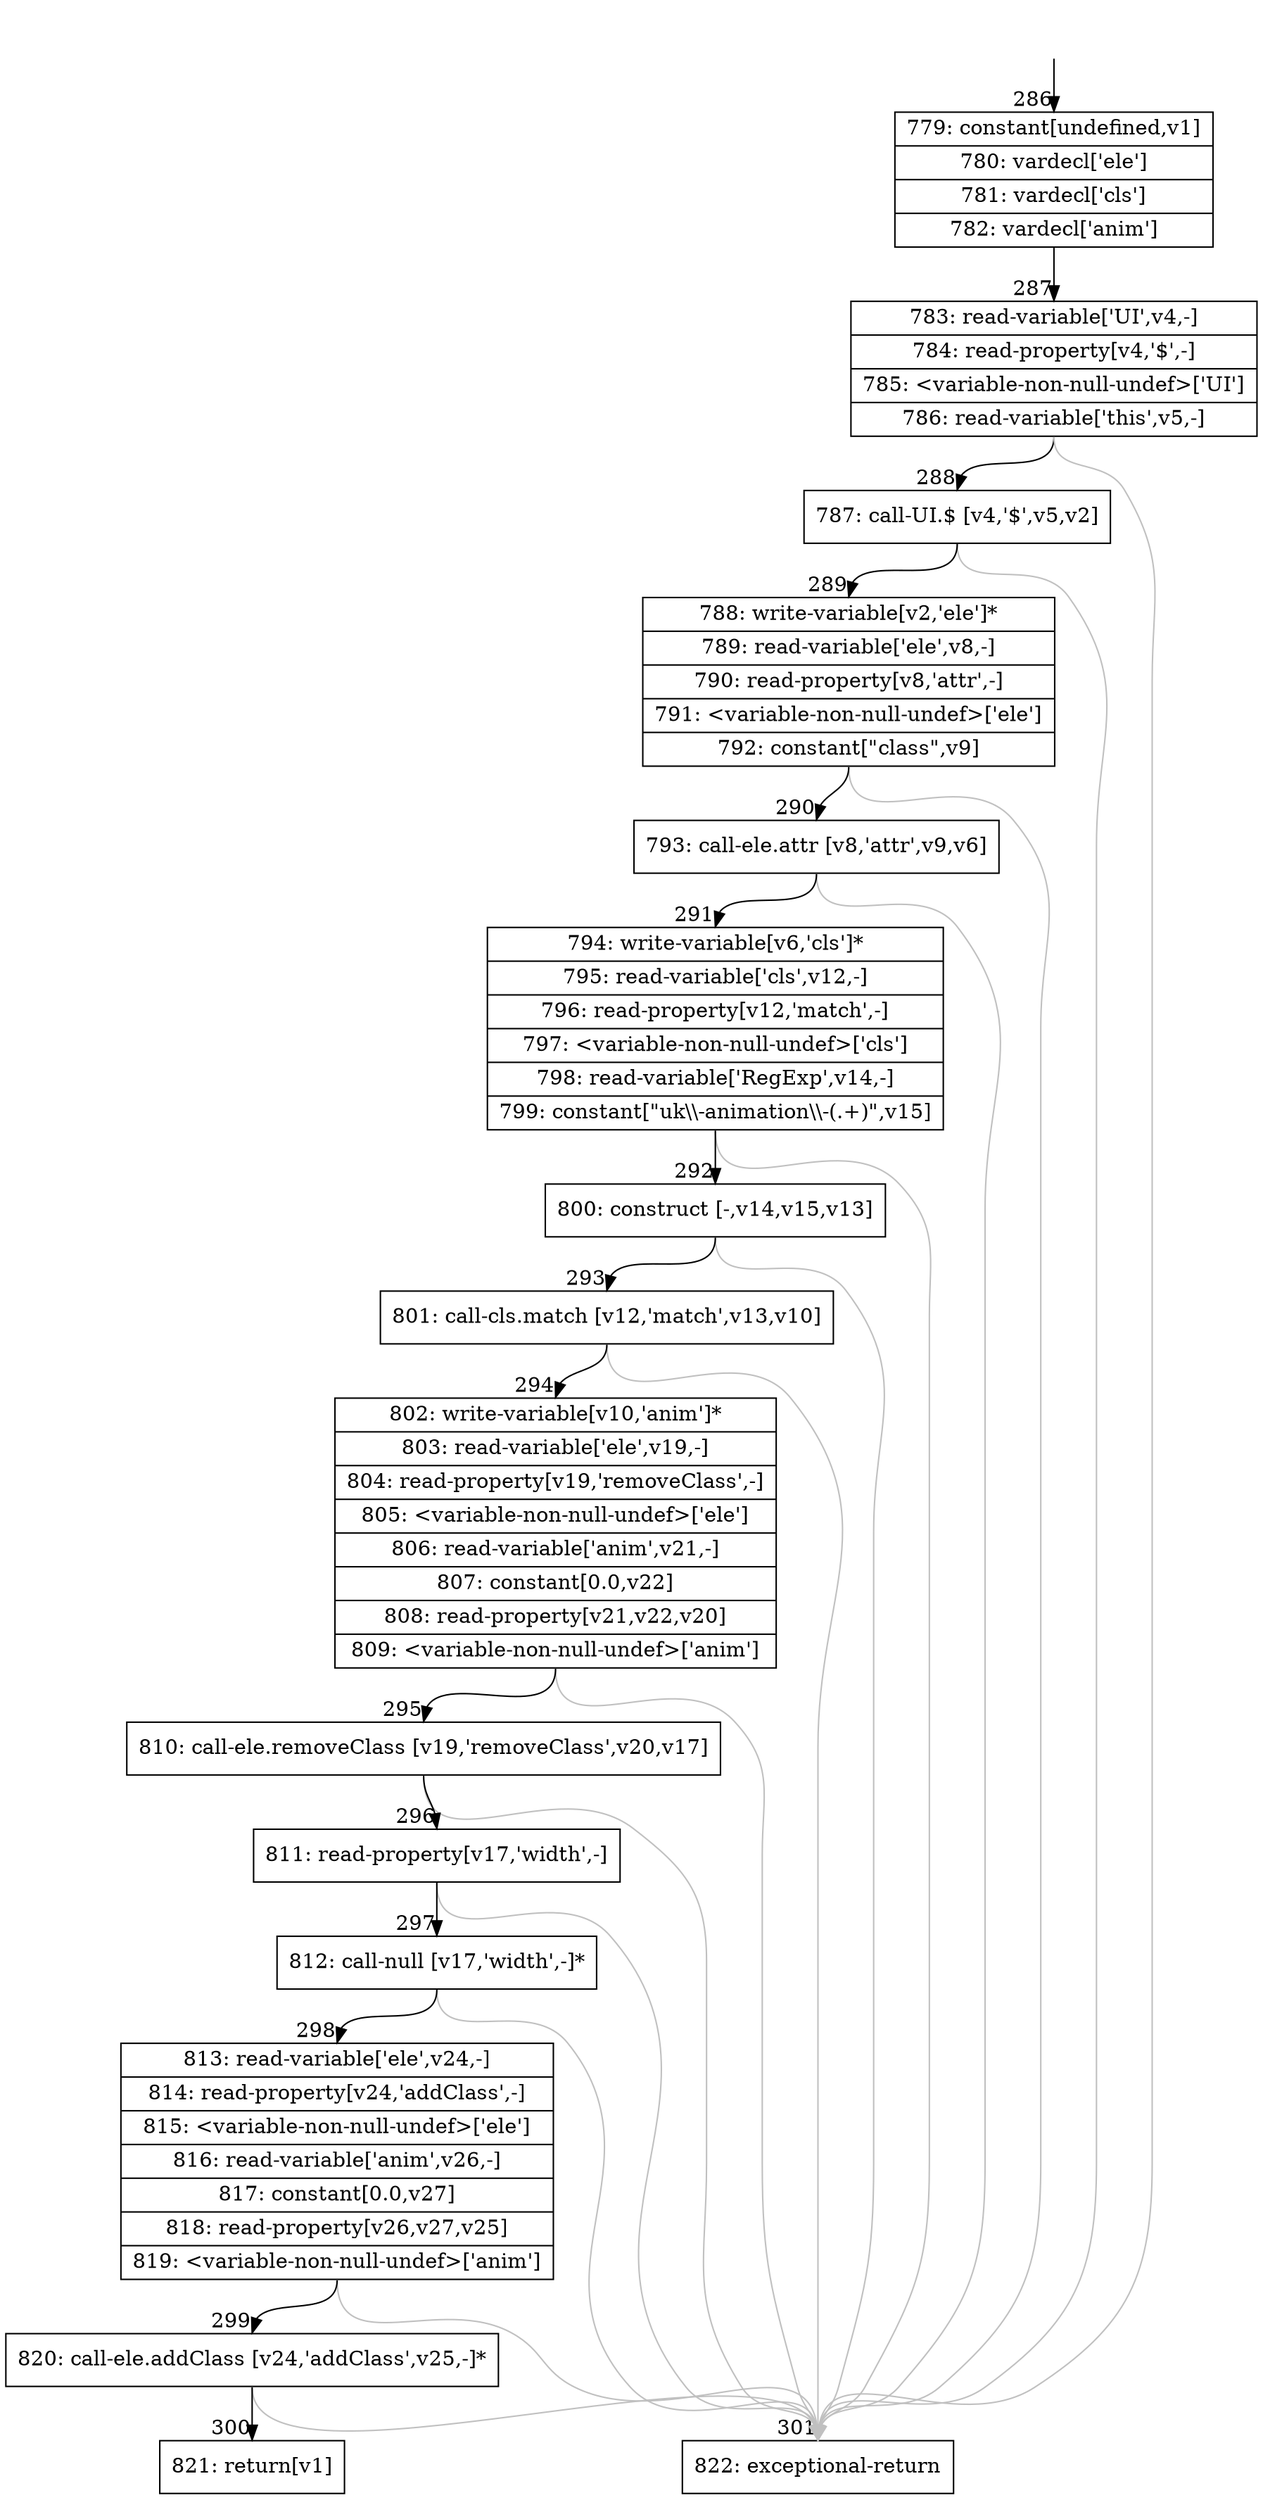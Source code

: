 digraph {
rankdir="TD"
BB_entry26[shape=none,label=""];
BB_entry26 -> BB286 [tailport=s, headport=n, headlabel="    286"]
BB286 [shape=record label="{779: constant[undefined,v1]|780: vardecl['ele']|781: vardecl['cls']|782: vardecl['anim']}" ] 
BB286 -> BB287 [tailport=s, headport=n, headlabel="      287"]
BB287 [shape=record label="{783: read-variable['UI',v4,-]|784: read-property[v4,'$',-]|785: \<variable-non-null-undef\>['UI']|786: read-variable['this',v5,-]}" ] 
BB287 -> BB288 [tailport=s, headport=n, headlabel="      288"]
BB287 -> BB301 [tailport=s, headport=n, color=gray, headlabel="      301"]
BB288 [shape=record label="{787: call-UI.$ [v4,'$',v5,v2]}" ] 
BB288 -> BB289 [tailport=s, headport=n, headlabel="      289"]
BB288 -> BB301 [tailport=s, headport=n, color=gray]
BB289 [shape=record label="{788: write-variable[v2,'ele']*|789: read-variable['ele',v8,-]|790: read-property[v8,'attr',-]|791: \<variable-non-null-undef\>['ele']|792: constant[\"class\",v9]}" ] 
BB289 -> BB290 [tailport=s, headport=n, headlabel="      290"]
BB289 -> BB301 [tailport=s, headport=n, color=gray]
BB290 [shape=record label="{793: call-ele.attr [v8,'attr',v9,v6]}" ] 
BB290 -> BB291 [tailport=s, headport=n, headlabel="      291"]
BB290 -> BB301 [tailport=s, headport=n, color=gray]
BB291 [shape=record label="{794: write-variable[v6,'cls']*|795: read-variable['cls',v12,-]|796: read-property[v12,'match',-]|797: \<variable-non-null-undef\>['cls']|798: read-variable['RegExp',v14,-]|799: constant[\"uk\\\\-animation\\\\-(.+)\",v15]}" ] 
BB291 -> BB292 [tailport=s, headport=n, headlabel="      292"]
BB291 -> BB301 [tailport=s, headport=n, color=gray]
BB292 [shape=record label="{800: construct [-,v14,v15,v13]}" ] 
BB292 -> BB293 [tailport=s, headport=n, headlabel="      293"]
BB292 -> BB301 [tailport=s, headport=n, color=gray]
BB293 [shape=record label="{801: call-cls.match [v12,'match',v13,v10]}" ] 
BB293 -> BB294 [tailport=s, headport=n, headlabel="      294"]
BB293 -> BB301 [tailport=s, headport=n, color=gray]
BB294 [shape=record label="{802: write-variable[v10,'anim']*|803: read-variable['ele',v19,-]|804: read-property[v19,'removeClass',-]|805: \<variable-non-null-undef\>['ele']|806: read-variable['anim',v21,-]|807: constant[0.0,v22]|808: read-property[v21,v22,v20]|809: \<variable-non-null-undef\>['anim']}" ] 
BB294 -> BB295 [tailport=s, headport=n, headlabel="      295"]
BB294 -> BB301 [tailport=s, headport=n, color=gray]
BB295 [shape=record label="{810: call-ele.removeClass [v19,'removeClass',v20,v17]}" ] 
BB295 -> BB296 [tailport=s, headport=n, headlabel="      296"]
BB295 -> BB301 [tailport=s, headport=n, color=gray]
BB296 [shape=record label="{811: read-property[v17,'width',-]}" ] 
BB296 -> BB297 [tailport=s, headport=n, headlabel="      297"]
BB296 -> BB301 [tailport=s, headport=n, color=gray]
BB297 [shape=record label="{812: call-null [v17,'width',-]*}" ] 
BB297 -> BB298 [tailport=s, headport=n, headlabel="      298"]
BB297 -> BB301 [tailport=s, headport=n, color=gray]
BB298 [shape=record label="{813: read-variable['ele',v24,-]|814: read-property[v24,'addClass',-]|815: \<variable-non-null-undef\>['ele']|816: read-variable['anim',v26,-]|817: constant[0.0,v27]|818: read-property[v26,v27,v25]|819: \<variable-non-null-undef\>['anim']}" ] 
BB298 -> BB299 [tailport=s, headport=n, headlabel="      299"]
BB298 -> BB301 [tailport=s, headport=n, color=gray]
BB299 [shape=record label="{820: call-ele.addClass [v24,'addClass',v25,-]*}" ] 
BB299 -> BB300 [tailport=s, headport=n, headlabel="      300"]
BB299 -> BB301 [tailport=s, headport=n, color=gray]
BB300 [shape=record label="{821: return[v1]}" ] 
BB301 [shape=record label="{822: exceptional-return}" ] 
//#$~ 246
}
